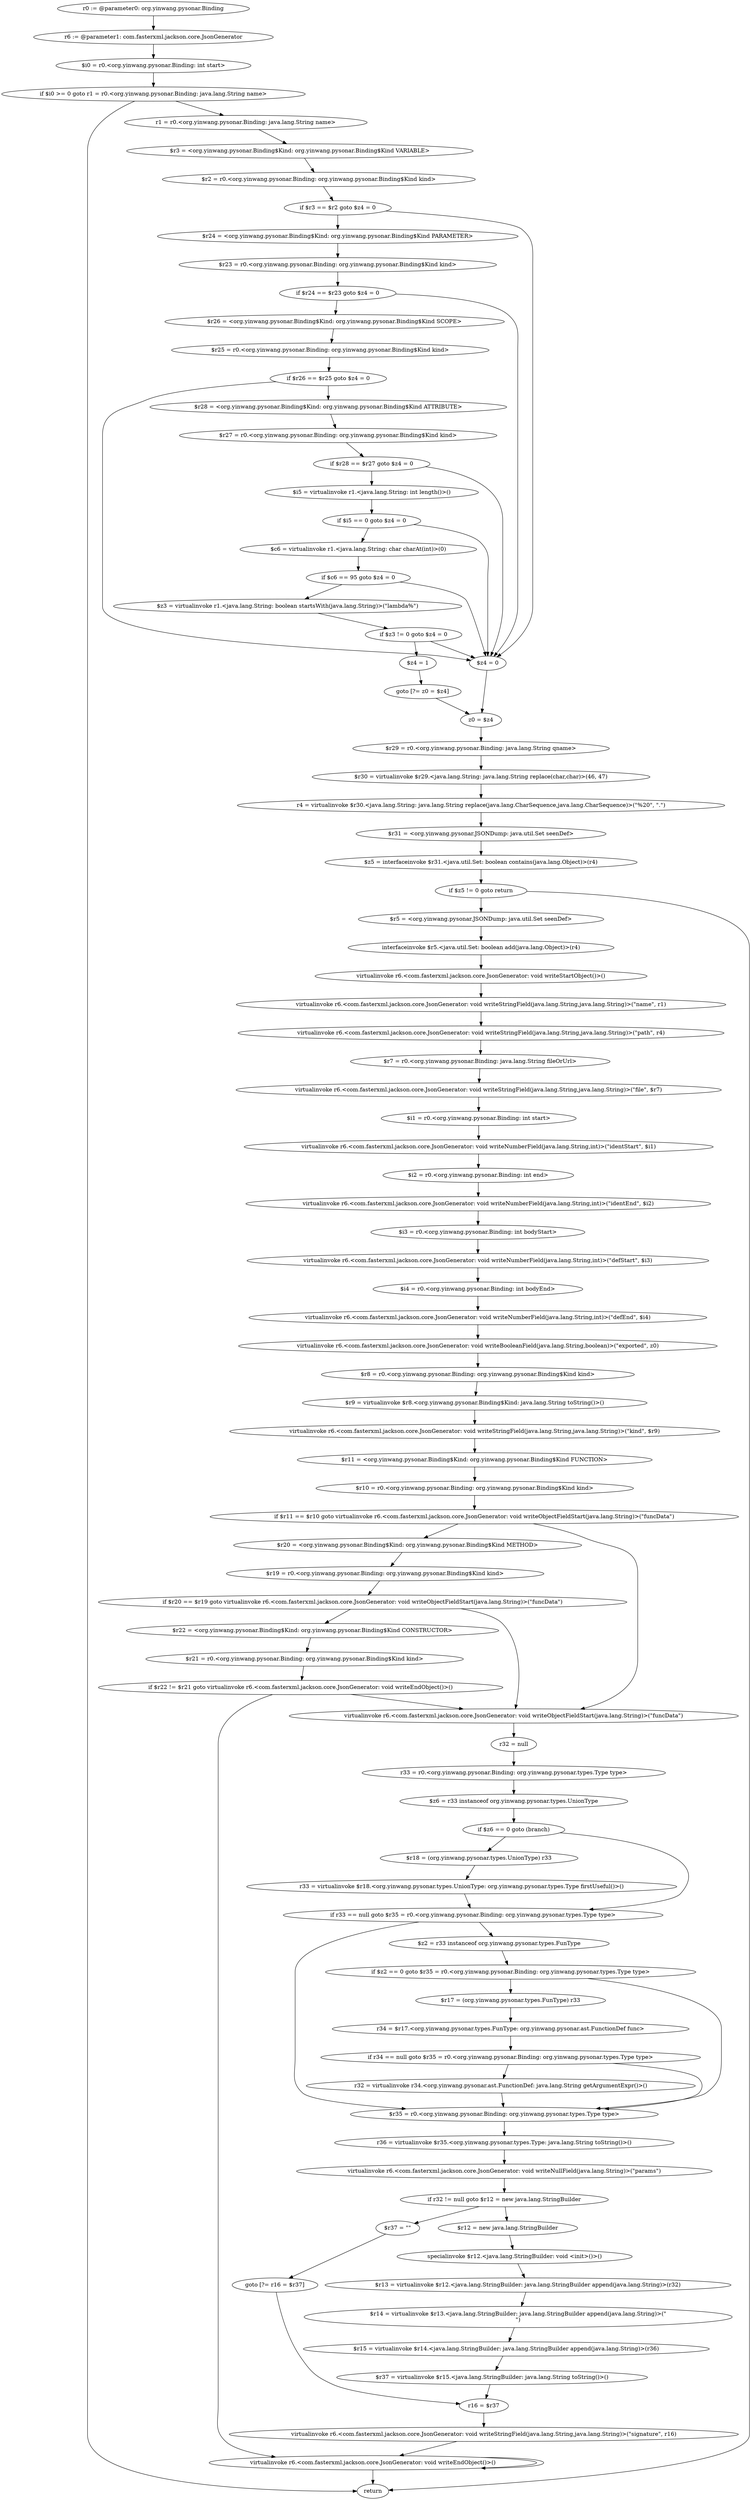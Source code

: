 digraph "unitGraph" {
    "r0 := @parameter0: org.yinwang.pysonar.Binding"
    "r6 := @parameter1: com.fasterxml.jackson.core.JsonGenerator"
    "$i0 = r0.<org.yinwang.pysonar.Binding: int start>"
    "if $i0 >= 0 goto r1 = r0.<org.yinwang.pysonar.Binding: java.lang.String name>"
    "return"
    "r1 = r0.<org.yinwang.pysonar.Binding: java.lang.String name>"
    "$r3 = <org.yinwang.pysonar.Binding$Kind: org.yinwang.pysonar.Binding$Kind VARIABLE>"
    "$r2 = r0.<org.yinwang.pysonar.Binding: org.yinwang.pysonar.Binding$Kind kind>"
    "if $r3 == $r2 goto $z4 = 0"
    "$r24 = <org.yinwang.pysonar.Binding$Kind: org.yinwang.pysonar.Binding$Kind PARAMETER>"
    "$r23 = r0.<org.yinwang.pysonar.Binding: org.yinwang.pysonar.Binding$Kind kind>"
    "if $r24 == $r23 goto $z4 = 0"
    "$r26 = <org.yinwang.pysonar.Binding$Kind: org.yinwang.pysonar.Binding$Kind SCOPE>"
    "$r25 = r0.<org.yinwang.pysonar.Binding: org.yinwang.pysonar.Binding$Kind kind>"
    "if $r26 == $r25 goto $z4 = 0"
    "$r28 = <org.yinwang.pysonar.Binding$Kind: org.yinwang.pysonar.Binding$Kind ATTRIBUTE>"
    "$r27 = r0.<org.yinwang.pysonar.Binding: org.yinwang.pysonar.Binding$Kind kind>"
    "if $r28 == $r27 goto $z4 = 0"
    "$i5 = virtualinvoke r1.<java.lang.String: int length()>()"
    "if $i5 == 0 goto $z4 = 0"
    "$c6 = virtualinvoke r1.<java.lang.String: char charAt(int)>(0)"
    "if $c6 == 95 goto $z4 = 0"
    "$z3 = virtualinvoke r1.<java.lang.String: boolean startsWith(java.lang.String)>(\"lambda%\")"
    "if $z3 != 0 goto $z4 = 0"
    "$z4 = 1"
    "goto [?= z0 = $z4]"
    "$z4 = 0"
    "z0 = $z4"
    "$r29 = r0.<org.yinwang.pysonar.Binding: java.lang.String qname>"
    "$r30 = virtualinvoke $r29.<java.lang.String: java.lang.String replace(char,char)>(46, 47)"
    "r4 = virtualinvoke $r30.<java.lang.String: java.lang.String replace(java.lang.CharSequence,java.lang.CharSequence)>(\"%20\", \".\")"
    "$r31 = <org.yinwang.pysonar.JSONDump: java.util.Set seenDef>"
    "$z5 = interfaceinvoke $r31.<java.util.Set: boolean contains(java.lang.Object)>(r4)"
    "if $z5 != 0 goto return"
    "$r5 = <org.yinwang.pysonar.JSONDump: java.util.Set seenDef>"
    "interfaceinvoke $r5.<java.util.Set: boolean add(java.lang.Object)>(r4)"
    "virtualinvoke r6.<com.fasterxml.jackson.core.JsonGenerator: void writeStartObject()>()"
    "virtualinvoke r6.<com.fasterxml.jackson.core.JsonGenerator: void writeStringField(java.lang.String,java.lang.String)>(\"name\", r1)"
    "virtualinvoke r6.<com.fasterxml.jackson.core.JsonGenerator: void writeStringField(java.lang.String,java.lang.String)>(\"path\", r4)"
    "$r7 = r0.<org.yinwang.pysonar.Binding: java.lang.String fileOrUrl>"
    "virtualinvoke r6.<com.fasterxml.jackson.core.JsonGenerator: void writeStringField(java.lang.String,java.lang.String)>(\"file\", $r7)"
    "$i1 = r0.<org.yinwang.pysonar.Binding: int start>"
    "virtualinvoke r6.<com.fasterxml.jackson.core.JsonGenerator: void writeNumberField(java.lang.String,int)>(\"identStart\", $i1)"
    "$i2 = r0.<org.yinwang.pysonar.Binding: int end>"
    "virtualinvoke r6.<com.fasterxml.jackson.core.JsonGenerator: void writeNumberField(java.lang.String,int)>(\"identEnd\", $i2)"
    "$i3 = r0.<org.yinwang.pysonar.Binding: int bodyStart>"
    "virtualinvoke r6.<com.fasterxml.jackson.core.JsonGenerator: void writeNumberField(java.lang.String,int)>(\"defStart\", $i3)"
    "$i4 = r0.<org.yinwang.pysonar.Binding: int bodyEnd>"
    "virtualinvoke r6.<com.fasterxml.jackson.core.JsonGenerator: void writeNumberField(java.lang.String,int)>(\"defEnd\", $i4)"
    "virtualinvoke r6.<com.fasterxml.jackson.core.JsonGenerator: void writeBooleanField(java.lang.String,boolean)>(\"exported\", z0)"
    "$r8 = r0.<org.yinwang.pysonar.Binding: org.yinwang.pysonar.Binding$Kind kind>"
    "$r9 = virtualinvoke $r8.<org.yinwang.pysonar.Binding$Kind: java.lang.String toString()>()"
    "virtualinvoke r6.<com.fasterxml.jackson.core.JsonGenerator: void writeStringField(java.lang.String,java.lang.String)>(\"kind\", $r9)"
    "$r11 = <org.yinwang.pysonar.Binding$Kind: org.yinwang.pysonar.Binding$Kind FUNCTION>"
    "$r10 = r0.<org.yinwang.pysonar.Binding: org.yinwang.pysonar.Binding$Kind kind>"
    "if $r11 == $r10 goto virtualinvoke r6.<com.fasterxml.jackson.core.JsonGenerator: void writeObjectFieldStart(java.lang.String)>(\"funcData\")"
    "$r20 = <org.yinwang.pysonar.Binding$Kind: org.yinwang.pysonar.Binding$Kind METHOD>"
    "$r19 = r0.<org.yinwang.pysonar.Binding: org.yinwang.pysonar.Binding$Kind kind>"
    "if $r20 == $r19 goto virtualinvoke r6.<com.fasterxml.jackson.core.JsonGenerator: void writeObjectFieldStart(java.lang.String)>(\"funcData\")"
    "$r22 = <org.yinwang.pysonar.Binding$Kind: org.yinwang.pysonar.Binding$Kind CONSTRUCTOR>"
    "$r21 = r0.<org.yinwang.pysonar.Binding: org.yinwang.pysonar.Binding$Kind kind>"
    "if $r22 != $r21 goto virtualinvoke r6.<com.fasterxml.jackson.core.JsonGenerator: void writeEndObject()>()"
    "virtualinvoke r6.<com.fasterxml.jackson.core.JsonGenerator: void writeObjectFieldStart(java.lang.String)>(\"funcData\")"
    "r32 = null"
    "r33 = r0.<org.yinwang.pysonar.Binding: org.yinwang.pysonar.types.Type type>"
    "$z6 = r33 instanceof org.yinwang.pysonar.types.UnionType"
    "if $z6 == 0 goto (branch)"
    "$r18 = (org.yinwang.pysonar.types.UnionType) r33"
    "r33 = virtualinvoke $r18.<org.yinwang.pysonar.types.UnionType: org.yinwang.pysonar.types.Type firstUseful()>()"
    "if r33 == null goto $r35 = r0.<org.yinwang.pysonar.Binding: org.yinwang.pysonar.types.Type type>"
    "$z2 = r33 instanceof org.yinwang.pysonar.types.FunType"
    "if $z2 == 0 goto $r35 = r0.<org.yinwang.pysonar.Binding: org.yinwang.pysonar.types.Type type>"
    "$r17 = (org.yinwang.pysonar.types.FunType) r33"
    "r34 = $r17.<org.yinwang.pysonar.types.FunType: org.yinwang.pysonar.ast.FunctionDef func>"
    "if r34 == null goto $r35 = r0.<org.yinwang.pysonar.Binding: org.yinwang.pysonar.types.Type type>"
    "r32 = virtualinvoke r34.<org.yinwang.pysonar.ast.FunctionDef: java.lang.String getArgumentExpr()>()"
    "$r35 = r0.<org.yinwang.pysonar.Binding: org.yinwang.pysonar.types.Type type>"
    "r36 = virtualinvoke $r35.<org.yinwang.pysonar.types.Type: java.lang.String toString()>()"
    "virtualinvoke r6.<com.fasterxml.jackson.core.JsonGenerator: void writeNullField(java.lang.String)>(\"params\")"
    "if r32 != null goto $r12 = new java.lang.StringBuilder"
    "$r37 = \"\""
    "goto [?= r16 = $r37]"
    "$r12 = new java.lang.StringBuilder"
    "specialinvoke $r12.<java.lang.StringBuilder: void <init>()>()"
    "$r13 = virtualinvoke $r12.<java.lang.StringBuilder: java.lang.StringBuilder append(java.lang.String)>(r32)"
    "$r14 = virtualinvoke $r13.<java.lang.StringBuilder: java.lang.StringBuilder append(java.lang.String)>(\"\n\")"
    "$r15 = virtualinvoke $r14.<java.lang.StringBuilder: java.lang.StringBuilder append(java.lang.String)>(r36)"
    "$r37 = virtualinvoke $r15.<java.lang.StringBuilder: java.lang.String toString()>()"
    "r16 = $r37"
    "virtualinvoke r6.<com.fasterxml.jackson.core.JsonGenerator: void writeStringField(java.lang.String,java.lang.String)>(\"signature\", r16)"
    "virtualinvoke r6.<com.fasterxml.jackson.core.JsonGenerator: void writeEndObject()>()"
    "r0 := @parameter0: org.yinwang.pysonar.Binding"->"r6 := @parameter1: com.fasterxml.jackson.core.JsonGenerator";
    "r6 := @parameter1: com.fasterxml.jackson.core.JsonGenerator"->"$i0 = r0.<org.yinwang.pysonar.Binding: int start>";
    "$i0 = r0.<org.yinwang.pysonar.Binding: int start>"->"if $i0 >= 0 goto r1 = r0.<org.yinwang.pysonar.Binding: java.lang.String name>";
    "if $i0 >= 0 goto r1 = r0.<org.yinwang.pysonar.Binding: java.lang.String name>"->"return";
    "if $i0 >= 0 goto r1 = r0.<org.yinwang.pysonar.Binding: java.lang.String name>"->"r1 = r0.<org.yinwang.pysonar.Binding: java.lang.String name>";
    "r1 = r0.<org.yinwang.pysonar.Binding: java.lang.String name>"->"$r3 = <org.yinwang.pysonar.Binding$Kind: org.yinwang.pysonar.Binding$Kind VARIABLE>";
    "$r3 = <org.yinwang.pysonar.Binding$Kind: org.yinwang.pysonar.Binding$Kind VARIABLE>"->"$r2 = r0.<org.yinwang.pysonar.Binding: org.yinwang.pysonar.Binding$Kind kind>";
    "$r2 = r0.<org.yinwang.pysonar.Binding: org.yinwang.pysonar.Binding$Kind kind>"->"if $r3 == $r2 goto $z4 = 0";
    "if $r3 == $r2 goto $z4 = 0"->"$r24 = <org.yinwang.pysonar.Binding$Kind: org.yinwang.pysonar.Binding$Kind PARAMETER>";
    "if $r3 == $r2 goto $z4 = 0"->"$z4 = 0";
    "$r24 = <org.yinwang.pysonar.Binding$Kind: org.yinwang.pysonar.Binding$Kind PARAMETER>"->"$r23 = r0.<org.yinwang.pysonar.Binding: org.yinwang.pysonar.Binding$Kind kind>";
    "$r23 = r0.<org.yinwang.pysonar.Binding: org.yinwang.pysonar.Binding$Kind kind>"->"if $r24 == $r23 goto $z4 = 0";
    "if $r24 == $r23 goto $z4 = 0"->"$r26 = <org.yinwang.pysonar.Binding$Kind: org.yinwang.pysonar.Binding$Kind SCOPE>";
    "if $r24 == $r23 goto $z4 = 0"->"$z4 = 0";
    "$r26 = <org.yinwang.pysonar.Binding$Kind: org.yinwang.pysonar.Binding$Kind SCOPE>"->"$r25 = r0.<org.yinwang.pysonar.Binding: org.yinwang.pysonar.Binding$Kind kind>";
    "$r25 = r0.<org.yinwang.pysonar.Binding: org.yinwang.pysonar.Binding$Kind kind>"->"if $r26 == $r25 goto $z4 = 0";
    "if $r26 == $r25 goto $z4 = 0"->"$r28 = <org.yinwang.pysonar.Binding$Kind: org.yinwang.pysonar.Binding$Kind ATTRIBUTE>";
    "if $r26 == $r25 goto $z4 = 0"->"$z4 = 0";
    "$r28 = <org.yinwang.pysonar.Binding$Kind: org.yinwang.pysonar.Binding$Kind ATTRIBUTE>"->"$r27 = r0.<org.yinwang.pysonar.Binding: org.yinwang.pysonar.Binding$Kind kind>";
    "$r27 = r0.<org.yinwang.pysonar.Binding: org.yinwang.pysonar.Binding$Kind kind>"->"if $r28 == $r27 goto $z4 = 0";
    "if $r28 == $r27 goto $z4 = 0"->"$i5 = virtualinvoke r1.<java.lang.String: int length()>()";
    "if $r28 == $r27 goto $z4 = 0"->"$z4 = 0";
    "$i5 = virtualinvoke r1.<java.lang.String: int length()>()"->"if $i5 == 0 goto $z4 = 0";
    "if $i5 == 0 goto $z4 = 0"->"$c6 = virtualinvoke r1.<java.lang.String: char charAt(int)>(0)";
    "if $i5 == 0 goto $z4 = 0"->"$z4 = 0";
    "$c6 = virtualinvoke r1.<java.lang.String: char charAt(int)>(0)"->"if $c6 == 95 goto $z4 = 0";
    "if $c6 == 95 goto $z4 = 0"->"$z3 = virtualinvoke r1.<java.lang.String: boolean startsWith(java.lang.String)>(\"lambda%\")";
    "if $c6 == 95 goto $z4 = 0"->"$z4 = 0";
    "$z3 = virtualinvoke r1.<java.lang.String: boolean startsWith(java.lang.String)>(\"lambda%\")"->"if $z3 != 0 goto $z4 = 0";
    "if $z3 != 0 goto $z4 = 0"->"$z4 = 1";
    "if $z3 != 0 goto $z4 = 0"->"$z4 = 0";
    "$z4 = 1"->"goto [?= z0 = $z4]";
    "goto [?= z0 = $z4]"->"z0 = $z4";
    "$z4 = 0"->"z0 = $z4";
    "z0 = $z4"->"$r29 = r0.<org.yinwang.pysonar.Binding: java.lang.String qname>";
    "$r29 = r0.<org.yinwang.pysonar.Binding: java.lang.String qname>"->"$r30 = virtualinvoke $r29.<java.lang.String: java.lang.String replace(char,char)>(46, 47)";
    "$r30 = virtualinvoke $r29.<java.lang.String: java.lang.String replace(char,char)>(46, 47)"->"r4 = virtualinvoke $r30.<java.lang.String: java.lang.String replace(java.lang.CharSequence,java.lang.CharSequence)>(\"%20\", \".\")";
    "r4 = virtualinvoke $r30.<java.lang.String: java.lang.String replace(java.lang.CharSequence,java.lang.CharSequence)>(\"%20\", \".\")"->"$r31 = <org.yinwang.pysonar.JSONDump: java.util.Set seenDef>";
    "$r31 = <org.yinwang.pysonar.JSONDump: java.util.Set seenDef>"->"$z5 = interfaceinvoke $r31.<java.util.Set: boolean contains(java.lang.Object)>(r4)";
    "$z5 = interfaceinvoke $r31.<java.util.Set: boolean contains(java.lang.Object)>(r4)"->"if $z5 != 0 goto return";
    "if $z5 != 0 goto return"->"$r5 = <org.yinwang.pysonar.JSONDump: java.util.Set seenDef>";
    "if $z5 != 0 goto return"->"return";
    "$r5 = <org.yinwang.pysonar.JSONDump: java.util.Set seenDef>"->"interfaceinvoke $r5.<java.util.Set: boolean add(java.lang.Object)>(r4)";
    "interfaceinvoke $r5.<java.util.Set: boolean add(java.lang.Object)>(r4)"->"virtualinvoke r6.<com.fasterxml.jackson.core.JsonGenerator: void writeStartObject()>()";
    "virtualinvoke r6.<com.fasterxml.jackson.core.JsonGenerator: void writeStartObject()>()"->"virtualinvoke r6.<com.fasterxml.jackson.core.JsonGenerator: void writeStringField(java.lang.String,java.lang.String)>(\"name\", r1)";
    "virtualinvoke r6.<com.fasterxml.jackson.core.JsonGenerator: void writeStringField(java.lang.String,java.lang.String)>(\"name\", r1)"->"virtualinvoke r6.<com.fasterxml.jackson.core.JsonGenerator: void writeStringField(java.lang.String,java.lang.String)>(\"path\", r4)";
    "virtualinvoke r6.<com.fasterxml.jackson.core.JsonGenerator: void writeStringField(java.lang.String,java.lang.String)>(\"path\", r4)"->"$r7 = r0.<org.yinwang.pysonar.Binding: java.lang.String fileOrUrl>";
    "$r7 = r0.<org.yinwang.pysonar.Binding: java.lang.String fileOrUrl>"->"virtualinvoke r6.<com.fasterxml.jackson.core.JsonGenerator: void writeStringField(java.lang.String,java.lang.String)>(\"file\", $r7)";
    "virtualinvoke r6.<com.fasterxml.jackson.core.JsonGenerator: void writeStringField(java.lang.String,java.lang.String)>(\"file\", $r7)"->"$i1 = r0.<org.yinwang.pysonar.Binding: int start>";
    "$i1 = r0.<org.yinwang.pysonar.Binding: int start>"->"virtualinvoke r6.<com.fasterxml.jackson.core.JsonGenerator: void writeNumberField(java.lang.String,int)>(\"identStart\", $i1)";
    "virtualinvoke r6.<com.fasterxml.jackson.core.JsonGenerator: void writeNumberField(java.lang.String,int)>(\"identStart\", $i1)"->"$i2 = r0.<org.yinwang.pysonar.Binding: int end>";
    "$i2 = r0.<org.yinwang.pysonar.Binding: int end>"->"virtualinvoke r6.<com.fasterxml.jackson.core.JsonGenerator: void writeNumberField(java.lang.String,int)>(\"identEnd\", $i2)";
    "virtualinvoke r6.<com.fasterxml.jackson.core.JsonGenerator: void writeNumberField(java.lang.String,int)>(\"identEnd\", $i2)"->"$i3 = r0.<org.yinwang.pysonar.Binding: int bodyStart>";
    "$i3 = r0.<org.yinwang.pysonar.Binding: int bodyStart>"->"virtualinvoke r6.<com.fasterxml.jackson.core.JsonGenerator: void writeNumberField(java.lang.String,int)>(\"defStart\", $i3)";
    "virtualinvoke r6.<com.fasterxml.jackson.core.JsonGenerator: void writeNumberField(java.lang.String,int)>(\"defStart\", $i3)"->"$i4 = r0.<org.yinwang.pysonar.Binding: int bodyEnd>";
    "$i4 = r0.<org.yinwang.pysonar.Binding: int bodyEnd>"->"virtualinvoke r6.<com.fasterxml.jackson.core.JsonGenerator: void writeNumberField(java.lang.String,int)>(\"defEnd\", $i4)";
    "virtualinvoke r6.<com.fasterxml.jackson.core.JsonGenerator: void writeNumberField(java.lang.String,int)>(\"defEnd\", $i4)"->"virtualinvoke r6.<com.fasterxml.jackson.core.JsonGenerator: void writeBooleanField(java.lang.String,boolean)>(\"exported\", z0)";
    "virtualinvoke r6.<com.fasterxml.jackson.core.JsonGenerator: void writeBooleanField(java.lang.String,boolean)>(\"exported\", z0)"->"$r8 = r0.<org.yinwang.pysonar.Binding: org.yinwang.pysonar.Binding$Kind kind>";
    "$r8 = r0.<org.yinwang.pysonar.Binding: org.yinwang.pysonar.Binding$Kind kind>"->"$r9 = virtualinvoke $r8.<org.yinwang.pysonar.Binding$Kind: java.lang.String toString()>()";
    "$r9 = virtualinvoke $r8.<org.yinwang.pysonar.Binding$Kind: java.lang.String toString()>()"->"virtualinvoke r6.<com.fasterxml.jackson.core.JsonGenerator: void writeStringField(java.lang.String,java.lang.String)>(\"kind\", $r9)";
    "virtualinvoke r6.<com.fasterxml.jackson.core.JsonGenerator: void writeStringField(java.lang.String,java.lang.String)>(\"kind\", $r9)"->"$r11 = <org.yinwang.pysonar.Binding$Kind: org.yinwang.pysonar.Binding$Kind FUNCTION>";
    "$r11 = <org.yinwang.pysonar.Binding$Kind: org.yinwang.pysonar.Binding$Kind FUNCTION>"->"$r10 = r0.<org.yinwang.pysonar.Binding: org.yinwang.pysonar.Binding$Kind kind>";
    "$r10 = r0.<org.yinwang.pysonar.Binding: org.yinwang.pysonar.Binding$Kind kind>"->"if $r11 == $r10 goto virtualinvoke r6.<com.fasterxml.jackson.core.JsonGenerator: void writeObjectFieldStart(java.lang.String)>(\"funcData\")";
    "if $r11 == $r10 goto virtualinvoke r6.<com.fasterxml.jackson.core.JsonGenerator: void writeObjectFieldStart(java.lang.String)>(\"funcData\")"->"$r20 = <org.yinwang.pysonar.Binding$Kind: org.yinwang.pysonar.Binding$Kind METHOD>";
    "if $r11 == $r10 goto virtualinvoke r6.<com.fasterxml.jackson.core.JsonGenerator: void writeObjectFieldStart(java.lang.String)>(\"funcData\")"->"virtualinvoke r6.<com.fasterxml.jackson.core.JsonGenerator: void writeObjectFieldStart(java.lang.String)>(\"funcData\")";
    "$r20 = <org.yinwang.pysonar.Binding$Kind: org.yinwang.pysonar.Binding$Kind METHOD>"->"$r19 = r0.<org.yinwang.pysonar.Binding: org.yinwang.pysonar.Binding$Kind kind>";
    "$r19 = r0.<org.yinwang.pysonar.Binding: org.yinwang.pysonar.Binding$Kind kind>"->"if $r20 == $r19 goto virtualinvoke r6.<com.fasterxml.jackson.core.JsonGenerator: void writeObjectFieldStart(java.lang.String)>(\"funcData\")";
    "if $r20 == $r19 goto virtualinvoke r6.<com.fasterxml.jackson.core.JsonGenerator: void writeObjectFieldStart(java.lang.String)>(\"funcData\")"->"$r22 = <org.yinwang.pysonar.Binding$Kind: org.yinwang.pysonar.Binding$Kind CONSTRUCTOR>";
    "if $r20 == $r19 goto virtualinvoke r6.<com.fasterxml.jackson.core.JsonGenerator: void writeObjectFieldStart(java.lang.String)>(\"funcData\")"->"virtualinvoke r6.<com.fasterxml.jackson.core.JsonGenerator: void writeObjectFieldStart(java.lang.String)>(\"funcData\")";
    "$r22 = <org.yinwang.pysonar.Binding$Kind: org.yinwang.pysonar.Binding$Kind CONSTRUCTOR>"->"$r21 = r0.<org.yinwang.pysonar.Binding: org.yinwang.pysonar.Binding$Kind kind>";
    "$r21 = r0.<org.yinwang.pysonar.Binding: org.yinwang.pysonar.Binding$Kind kind>"->"if $r22 != $r21 goto virtualinvoke r6.<com.fasterxml.jackson.core.JsonGenerator: void writeEndObject()>()";
    "if $r22 != $r21 goto virtualinvoke r6.<com.fasterxml.jackson.core.JsonGenerator: void writeEndObject()>()"->"virtualinvoke r6.<com.fasterxml.jackson.core.JsonGenerator: void writeObjectFieldStart(java.lang.String)>(\"funcData\")";
    "if $r22 != $r21 goto virtualinvoke r6.<com.fasterxml.jackson.core.JsonGenerator: void writeEndObject()>()"->"virtualinvoke r6.<com.fasterxml.jackson.core.JsonGenerator: void writeEndObject()>()";
    "virtualinvoke r6.<com.fasterxml.jackson.core.JsonGenerator: void writeObjectFieldStart(java.lang.String)>(\"funcData\")"->"r32 = null";
    "r32 = null"->"r33 = r0.<org.yinwang.pysonar.Binding: org.yinwang.pysonar.types.Type type>";
    "r33 = r0.<org.yinwang.pysonar.Binding: org.yinwang.pysonar.types.Type type>"->"$z6 = r33 instanceof org.yinwang.pysonar.types.UnionType";
    "$z6 = r33 instanceof org.yinwang.pysonar.types.UnionType"->"if $z6 == 0 goto (branch)";
    "if $z6 == 0 goto (branch)"->"$r18 = (org.yinwang.pysonar.types.UnionType) r33";
    "if $z6 == 0 goto (branch)"->"if r33 == null goto $r35 = r0.<org.yinwang.pysonar.Binding: org.yinwang.pysonar.types.Type type>";
    "$r18 = (org.yinwang.pysonar.types.UnionType) r33"->"r33 = virtualinvoke $r18.<org.yinwang.pysonar.types.UnionType: org.yinwang.pysonar.types.Type firstUseful()>()";
    "r33 = virtualinvoke $r18.<org.yinwang.pysonar.types.UnionType: org.yinwang.pysonar.types.Type firstUseful()>()"->"if r33 == null goto $r35 = r0.<org.yinwang.pysonar.Binding: org.yinwang.pysonar.types.Type type>";
    "if r33 == null goto $r35 = r0.<org.yinwang.pysonar.Binding: org.yinwang.pysonar.types.Type type>"->"$z2 = r33 instanceof org.yinwang.pysonar.types.FunType";
    "if r33 == null goto $r35 = r0.<org.yinwang.pysonar.Binding: org.yinwang.pysonar.types.Type type>"->"$r35 = r0.<org.yinwang.pysonar.Binding: org.yinwang.pysonar.types.Type type>";
    "$z2 = r33 instanceof org.yinwang.pysonar.types.FunType"->"if $z2 == 0 goto $r35 = r0.<org.yinwang.pysonar.Binding: org.yinwang.pysonar.types.Type type>";
    "if $z2 == 0 goto $r35 = r0.<org.yinwang.pysonar.Binding: org.yinwang.pysonar.types.Type type>"->"$r17 = (org.yinwang.pysonar.types.FunType) r33";
    "if $z2 == 0 goto $r35 = r0.<org.yinwang.pysonar.Binding: org.yinwang.pysonar.types.Type type>"->"$r35 = r0.<org.yinwang.pysonar.Binding: org.yinwang.pysonar.types.Type type>";
    "$r17 = (org.yinwang.pysonar.types.FunType) r33"->"r34 = $r17.<org.yinwang.pysonar.types.FunType: org.yinwang.pysonar.ast.FunctionDef func>";
    "r34 = $r17.<org.yinwang.pysonar.types.FunType: org.yinwang.pysonar.ast.FunctionDef func>"->"if r34 == null goto $r35 = r0.<org.yinwang.pysonar.Binding: org.yinwang.pysonar.types.Type type>";
    "if r34 == null goto $r35 = r0.<org.yinwang.pysonar.Binding: org.yinwang.pysonar.types.Type type>"->"r32 = virtualinvoke r34.<org.yinwang.pysonar.ast.FunctionDef: java.lang.String getArgumentExpr()>()";
    "if r34 == null goto $r35 = r0.<org.yinwang.pysonar.Binding: org.yinwang.pysonar.types.Type type>"->"$r35 = r0.<org.yinwang.pysonar.Binding: org.yinwang.pysonar.types.Type type>";
    "r32 = virtualinvoke r34.<org.yinwang.pysonar.ast.FunctionDef: java.lang.String getArgumentExpr()>()"->"$r35 = r0.<org.yinwang.pysonar.Binding: org.yinwang.pysonar.types.Type type>";
    "$r35 = r0.<org.yinwang.pysonar.Binding: org.yinwang.pysonar.types.Type type>"->"r36 = virtualinvoke $r35.<org.yinwang.pysonar.types.Type: java.lang.String toString()>()";
    "r36 = virtualinvoke $r35.<org.yinwang.pysonar.types.Type: java.lang.String toString()>()"->"virtualinvoke r6.<com.fasterxml.jackson.core.JsonGenerator: void writeNullField(java.lang.String)>(\"params\")";
    "virtualinvoke r6.<com.fasterxml.jackson.core.JsonGenerator: void writeNullField(java.lang.String)>(\"params\")"->"if r32 != null goto $r12 = new java.lang.StringBuilder";
    "if r32 != null goto $r12 = new java.lang.StringBuilder"->"$r37 = \"\"";
    "if r32 != null goto $r12 = new java.lang.StringBuilder"->"$r12 = new java.lang.StringBuilder";
    "$r37 = \"\""->"goto [?= r16 = $r37]";
    "goto [?= r16 = $r37]"->"r16 = $r37";
    "$r12 = new java.lang.StringBuilder"->"specialinvoke $r12.<java.lang.StringBuilder: void <init>()>()";
    "specialinvoke $r12.<java.lang.StringBuilder: void <init>()>()"->"$r13 = virtualinvoke $r12.<java.lang.StringBuilder: java.lang.StringBuilder append(java.lang.String)>(r32)";
    "$r13 = virtualinvoke $r12.<java.lang.StringBuilder: java.lang.StringBuilder append(java.lang.String)>(r32)"->"$r14 = virtualinvoke $r13.<java.lang.StringBuilder: java.lang.StringBuilder append(java.lang.String)>(\"\n\")";
    "$r14 = virtualinvoke $r13.<java.lang.StringBuilder: java.lang.StringBuilder append(java.lang.String)>(\"\n\")"->"$r15 = virtualinvoke $r14.<java.lang.StringBuilder: java.lang.StringBuilder append(java.lang.String)>(r36)";
    "$r15 = virtualinvoke $r14.<java.lang.StringBuilder: java.lang.StringBuilder append(java.lang.String)>(r36)"->"$r37 = virtualinvoke $r15.<java.lang.StringBuilder: java.lang.String toString()>()";
    "$r37 = virtualinvoke $r15.<java.lang.StringBuilder: java.lang.String toString()>()"->"r16 = $r37";
    "r16 = $r37"->"virtualinvoke r6.<com.fasterxml.jackson.core.JsonGenerator: void writeStringField(java.lang.String,java.lang.String)>(\"signature\", r16)";
    "virtualinvoke r6.<com.fasterxml.jackson.core.JsonGenerator: void writeStringField(java.lang.String,java.lang.String)>(\"signature\", r16)"->"virtualinvoke r6.<com.fasterxml.jackson.core.JsonGenerator: void writeEndObject()>()";
    "virtualinvoke r6.<com.fasterxml.jackson.core.JsonGenerator: void writeEndObject()>()"->"virtualinvoke r6.<com.fasterxml.jackson.core.JsonGenerator: void writeEndObject()>()";
    "virtualinvoke r6.<com.fasterxml.jackson.core.JsonGenerator: void writeEndObject()>()"->"return";
}
